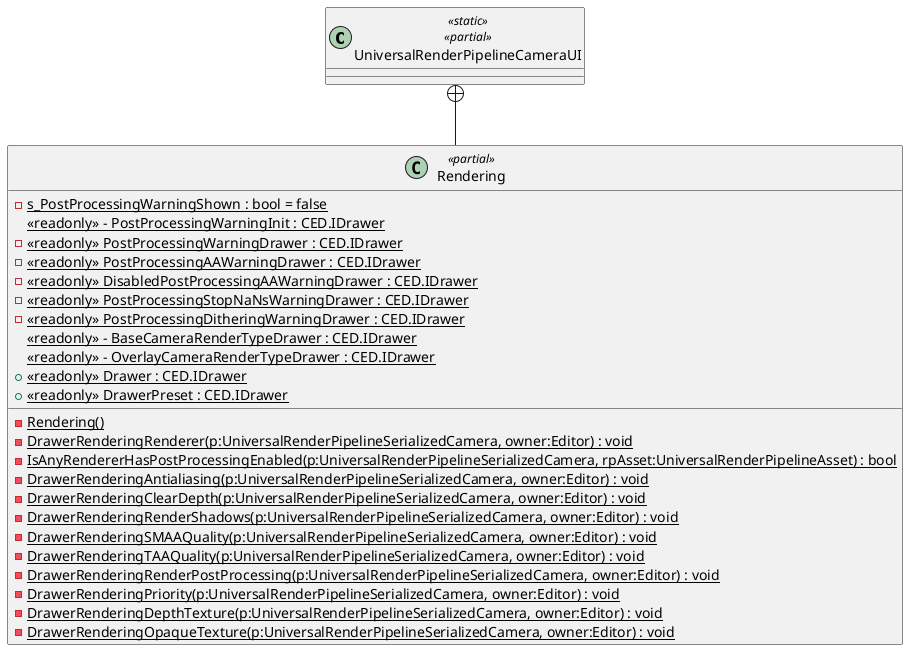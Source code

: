 @startuml
class UniversalRenderPipelineCameraUI <<static>> <<partial>> {
}
class Rendering <<partial>> {
    {static} - s_PostProcessingWarningShown : bool = false
    {static} <<readonly>> - PostProcessingWarningInit : CED.IDrawer
    - {static} <<readonly>> PostProcessingWarningDrawer : CED.IDrawer
    - {static} <<readonly>> PostProcessingAAWarningDrawer : CED.IDrawer
    - {static} <<readonly>> DisabledPostProcessingAAWarningDrawer : CED.IDrawer
    - {static} <<readonly>> PostProcessingStopNaNsWarningDrawer : CED.IDrawer
    - {static} <<readonly>> PostProcessingDitheringWarningDrawer : CED.IDrawer
    {static} <<readonly>> - BaseCameraRenderTypeDrawer : CED.IDrawer
    {static} <<readonly>> - OverlayCameraRenderTypeDrawer : CED.IDrawer
    + {static} <<readonly>> Drawer : CED.IDrawer
    {static} - Rendering()
    + {static} <<readonly>> DrawerPreset : CED.IDrawer
    {static} - DrawerRenderingRenderer(p:UniversalRenderPipelineSerializedCamera, owner:Editor) : void
    {static} - IsAnyRendererHasPostProcessingEnabled(p:UniversalRenderPipelineSerializedCamera, rpAsset:UniversalRenderPipelineAsset) : bool
    {static} - DrawerRenderingAntialiasing(p:UniversalRenderPipelineSerializedCamera, owner:Editor) : void
    {static} - DrawerRenderingClearDepth(p:UniversalRenderPipelineSerializedCamera, owner:Editor) : void
    {static} - DrawerRenderingRenderShadows(p:UniversalRenderPipelineSerializedCamera, owner:Editor) : void
    {static} - DrawerRenderingSMAAQuality(p:UniversalRenderPipelineSerializedCamera, owner:Editor) : void
    {static} - DrawerRenderingTAAQuality(p:UniversalRenderPipelineSerializedCamera, owner:Editor) : void
    {static} - DrawerRenderingRenderPostProcessing(p:UniversalRenderPipelineSerializedCamera, owner:Editor) : void
    {static} - DrawerRenderingPriority(p:UniversalRenderPipelineSerializedCamera, owner:Editor) : void
    {static} - DrawerRenderingDepthTexture(p:UniversalRenderPipelineSerializedCamera, owner:Editor) : void
    {static} - DrawerRenderingOpaqueTexture(p:UniversalRenderPipelineSerializedCamera, owner:Editor) : void
}
UniversalRenderPipelineCameraUI +-- Rendering
@enduml
